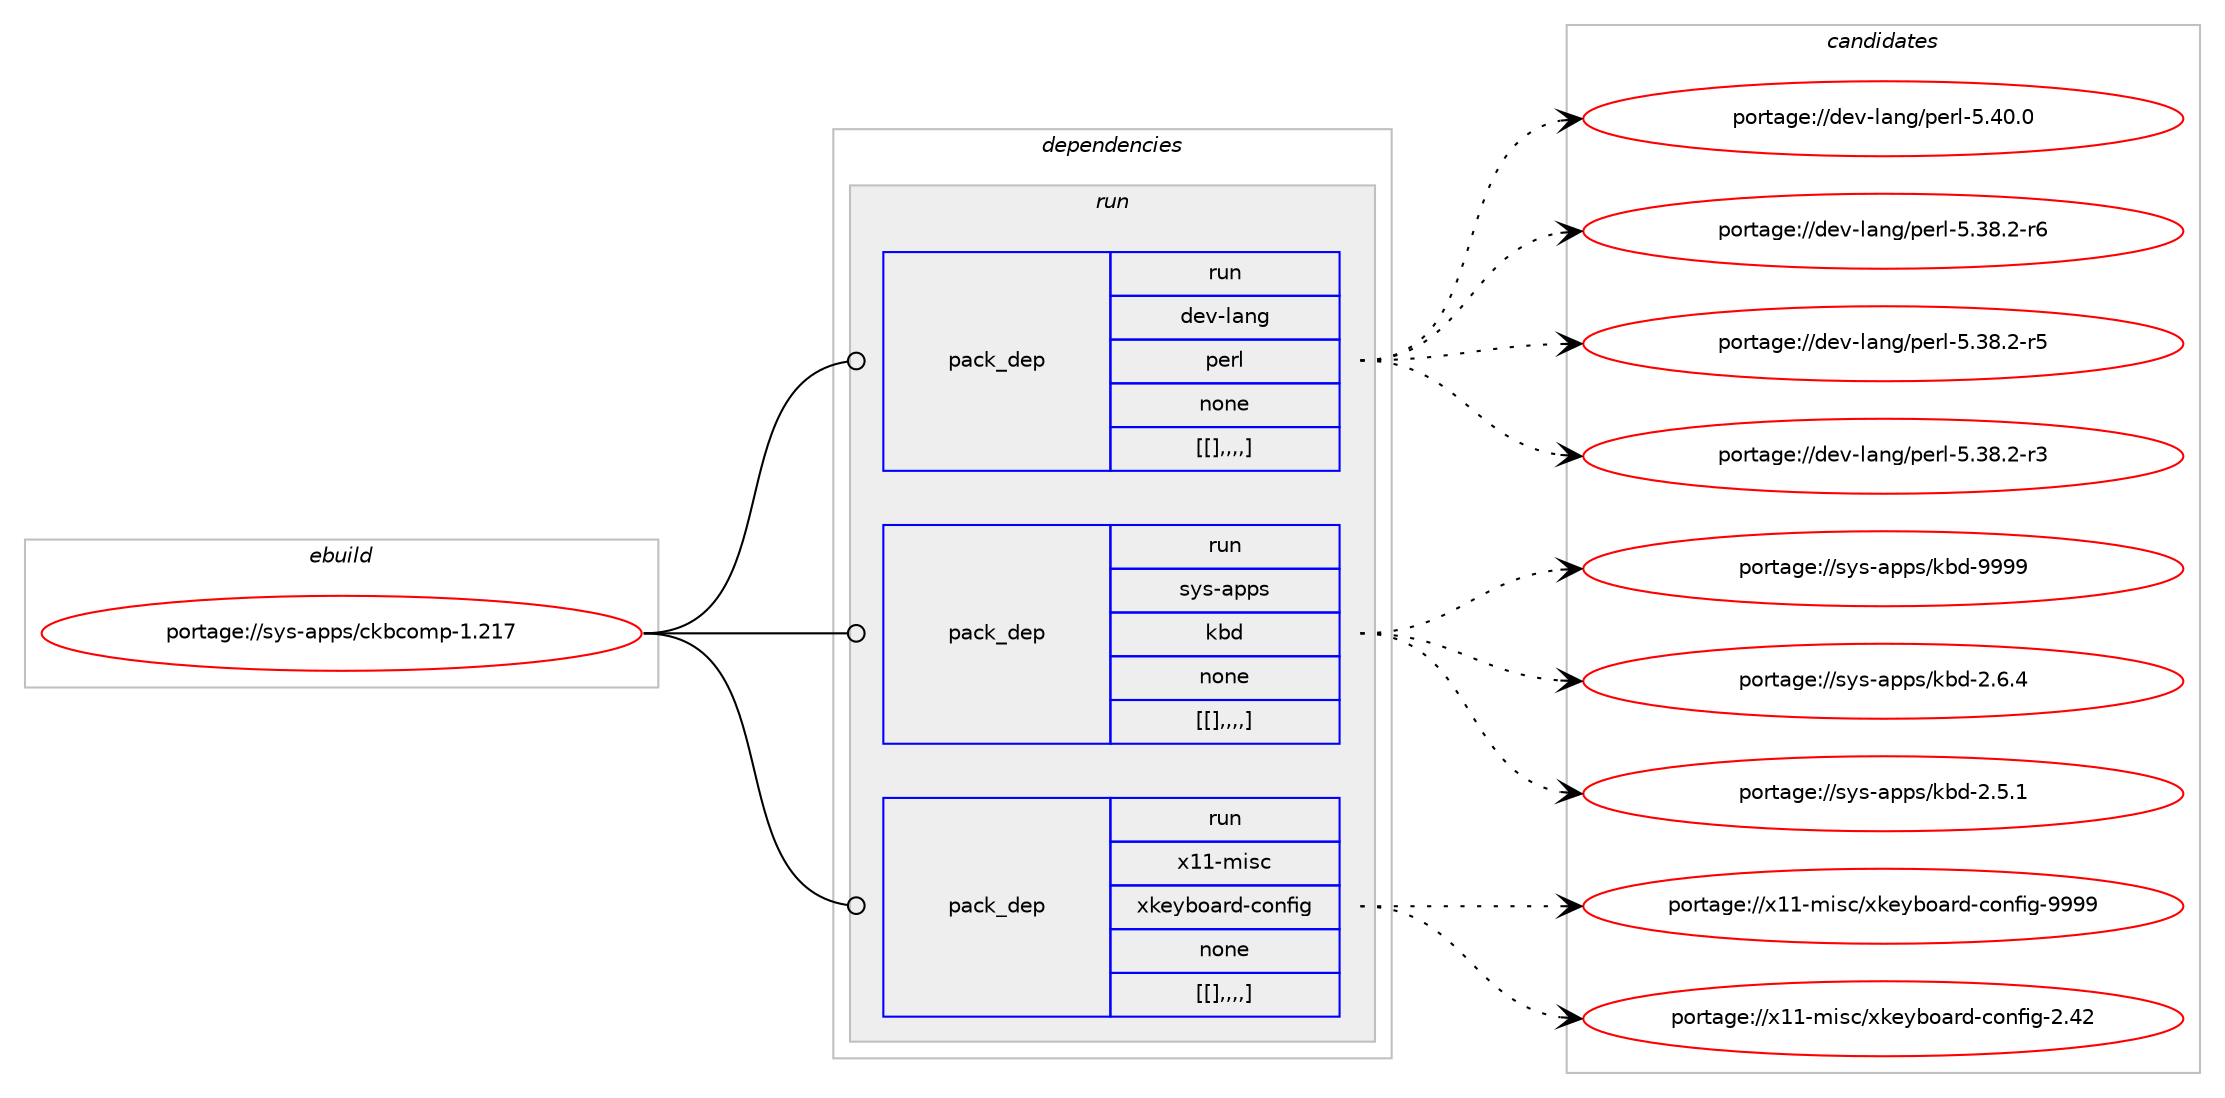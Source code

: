 digraph prolog {

# *************
# Graph options
# *************

newrank=true;
concentrate=true;
compound=true;
graph [rankdir=LR,fontname=Helvetica,fontsize=10,ranksep=1.5];#, ranksep=2.5, nodesep=0.2];
edge  [arrowhead=vee];
node  [fontname=Helvetica,fontsize=10];

# **********
# The ebuild
# **********

subgraph cluster_leftcol {
color=gray;
label=<<i>ebuild</i>>;
id [label="portage://sys-apps/ckbcomp-1.217", color=red, width=4, href="../sys-apps/ckbcomp-1.217.svg"];
}

# ****************
# The dependencies
# ****************

subgraph cluster_midcol {
color=gray;
label=<<i>dependencies</i>>;
subgraph cluster_compile {
fillcolor="#eeeeee";
style=filled;
label=<<i>compile</i>>;
}
subgraph cluster_compileandrun {
fillcolor="#eeeeee";
style=filled;
label=<<i>compile and run</i>>;
}
subgraph cluster_run {
fillcolor="#eeeeee";
style=filled;
label=<<i>run</i>>;
subgraph pack317078 {
dependency434403 [label=<<TABLE BORDER="0" CELLBORDER="1" CELLSPACING="0" CELLPADDING="4" WIDTH="220"><TR><TD ROWSPAN="6" CELLPADDING="30">pack_dep</TD></TR><TR><TD WIDTH="110">run</TD></TR><TR><TD>dev-lang</TD></TR><TR><TD>perl</TD></TR><TR><TD>none</TD></TR><TR><TD>[[],,,,]</TD></TR></TABLE>>, shape=none, color=blue];
}
id:e -> dependency434403:w [weight=20,style="solid",arrowhead="odot"];
subgraph pack317079 {
dependency434404 [label=<<TABLE BORDER="0" CELLBORDER="1" CELLSPACING="0" CELLPADDING="4" WIDTH="220"><TR><TD ROWSPAN="6" CELLPADDING="30">pack_dep</TD></TR><TR><TD WIDTH="110">run</TD></TR><TR><TD>sys-apps</TD></TR><TR><TD>kbd</TD></TR><TR><TD>none</TD></TR><TR><TD>[[],,,,]</TD></TR></TABLE>>, shape=none, color=blue];
}
id:e -> dependency434404:w [weight=20,style="solid",arrowhead="odot"];
subgraph pack317080 {
dependency434405 [label=<<TABLE BORDER="0" CELLBORDER="1" CELLSPACING="0" CELLPADDING="4" WIDTH="220"><TR><TD ROWSPAN="6" CELLPADDING="30">pack_dep</TD></TR><TR><TD WIDTH="110">run</TD></TR><TR><TD>x11-misc</TD></TR><TR><TD>xkeyboard-config</TD></TR><TR><TD>none</TD></TR><TR><TD>[[],,,,]</TD></TR></TABLE>>, shape=none, color=blue];
}
id:e -> dependency434405:w [weight=20,style="solid",arrowhead="odot"];
}
}

# **************
# The candidates
# **************

subgraph cluster_choices {
rank=same;
color=gray;
label=<<i>candidates</i>>;

subgraph choice317078 {
color=black;
nodesep=1;
choice10010111845108971101034711210111410845534652484648 [label="portage://dev-lang/perl-5.40.0", color=red, width=4,href="../dev-lang/perl-5.40.0.svg"];
choice100101118451089711010347112101114108455346515646504511454 [label="portage://dev-lang/perl-5.38.2-r6", color=red, width=4,href="../dev-lang/perl-5.38.2-r6.svg"];
choice100101118451089711010347112101114108455346515646504511453 [label="portage://dev-lang/perl-5.38.2-r5", color=red, width=4,href="../dev-lang/perl-5.38.2-r5.svg"];
choice100101118451089711010347112101114108455346515646504511451 [label="portage://dev-lang/perl-5.38.2-r3", color=red, width=4,href="../dev-lang/perl-5.38.2-r3.svg"];
dependency434403:e -> choice10010111845108971101034711210111410845534652484648:w [style=dotted,weight="100"];
dependency434403:e -> choice100101118451089711010347112101114108455346515646504511454:w [style=dotted,weight="100"];
dependency434403:e -> choice100101118451089711010347112101114108455346515646504511453:w [style=dotted,weight="100"];
dependency434403:e -> choice100101118451089711010347112101114108455346515646504511451:w [style=dotted,weight="100"];
}
subgraph choice317079 {
color=black;
nodesep=1;
choice115121115459711211211547107981004557575757 [label="portage://sys-apps/kbd-9999", color=red, width=4,href="../sys-apps/kbd-9999.svg"];
choice11512111545971121121154710798100455046544652 [label="portage://sys-apps/kbd-2.6.4", color=red, width=4,href="../sys-apps/kbd-2.6.4.svg"];
choice11512111545971121121154710798100455046534649 [label="portage://sys-apps/kbd-2.5.1", color=red, width=4,href="../sys-apps/kbd-2.5.1.svg"];
dependency434404:e -> choice115121115459711211211547107981004557575757:w [style=dotted,weight="100"];
dependency434404:e -> choice11512111545971121121154710798100455046544652:w [style=dotted,weight="100"];
dependency434404:e -> choice11512111545971121121154710798100455046534649:w [style=dotted,weight="100"];
}
subgraph choice317080 {
color=black;
nodesep=1;
choice1204949451091051159947120107101121981119711410045991111101021051034557575757 [label="portage://x11-misc/xkeyboard-config-9999", color=red, width=4,href="../x11-misc/xkeyboard-config-9999.svg"];
choice1204949451091051159947120107101121981119711410045991111101021051034550465250 [label="portage://x11-misc/xkeyboard-config-2.42", color=red, width=4,href="../x11-misc/xkeyboard-config-2.42.svg"];
dependency434405:e -> choice1204949451091051159947120107101121981119711410045991111101021051034557575757:w [style=dotted,weight="100"];
dependency434405:e -> choice1204949451091051159947120107101121981119711410045991111101021051034550465250:w [style=dotted,weight="100"];
}
}

}
